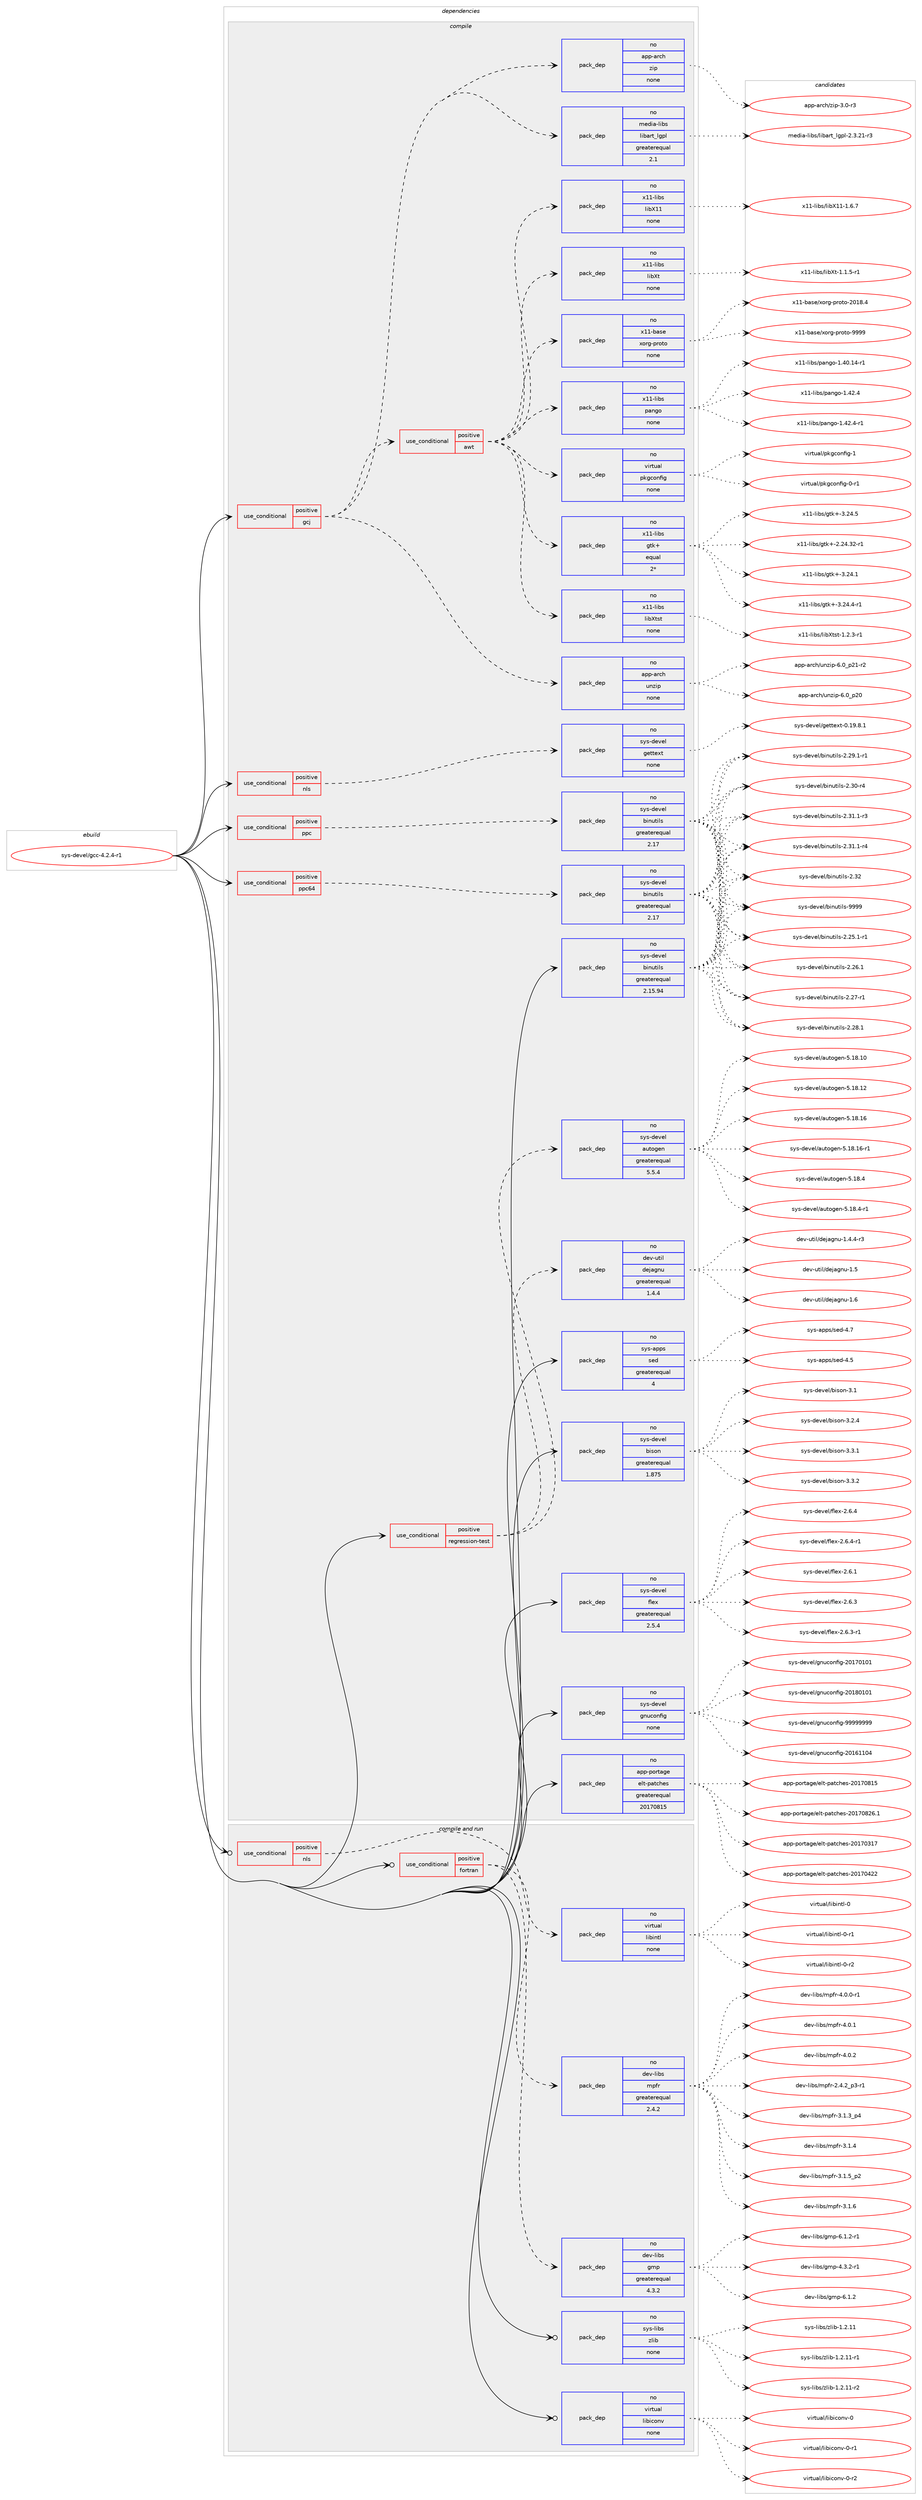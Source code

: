 digraph prolog {

# *************
# Graph options
# *************

newrank=true;
concentrate=true;
compound=true;
graph [rankdir=LR,fontname=Helvetica,fontsize=10,ranksep=1.5];#, ranksep=2.5, nodesep=0.2];
edge  [arrowhead=vee];
node  [fontname=Helvetica,fontsize=10];

# **********
# The ebuild
# **********

subgraph cluster_leftcol {
color=gray;
rank=same;
label=<<i>ebuild</i>>;
id [label="sys-devel/gcc-4.2.4-r1", color=red, width=4, href="../sys-devel/gcc-4.2.4-r1.svg"];
}

# ****************
# The dependencies
# ****************

subgraph cluster_midcol {
color=gray;
label=<<i>dependencies</i>>;
subgraph cluster_compile {
fillcolor="#eeeeee";
style=filled;
label=<<i>compile</i>>;
subgraph cond459580 {
dependency1727519 [label=<<TABLE BORDER="0" CELLBORDER="1" CELLSPACING="0" CELLPADDING="4"><TR><TD ROWSPAN="3" CELLPADDING="10">use_conditional</TD></TR><TR><TD>positive</TD></TR><TR><TD>gcj</TD></TR></TABLE>>, shape=none, color=red];
subgraph cond459581 {
dependency1727520 [label=<<TABLE BORDER="0" CELLBORDER="1" CELLSPACING="0" CELLPADDING="4"><TR><TD ROWSPAN="3" CELLPADDING="10">use_conditional</TD></TR><TR><TD>positive</TD></TR><TR><TD>awt</TD></TR></TABLE>>, shape=none, color=red];
subgraph pack1239626 {
dependency1727521 [label=<<TABLE BORDER="0" CELLBORDER="1" CELLSPACING="0" CELLPADDING="4" WIDTH="220"><TR><TD ROWSPAN="6" CELLPADDING="30">pack_dep</TD></TR><TR><TD WIDTH="110">no</TD></TR><TR><TD>x11-base</TD></TR><TR><TD>xorg-proto</TD></TR><TR><TD>none</TD></TR><TR><TD></TD></TR></TABLE>>, shape=none, color=blue];
}
dependency1727520:e -> dependency1727521:w [weight=20,style="dashed",arrowhead="vee"];
subgraph pack1239627 {
dependency1727522 [label=<<TABLE BORDER="0" CELLBORDER="1" CELLSPACING="0" CELLPADDING="4" WIDTH="220"><TR><TD ROWSPAN="6" CELLPADDING="30">pack_dep</TD></TR><TR><TD WIDTH="110">no</TD></TR><TR><TD>x11-libs</TD></TR><TR><TD>libXt</TD></TR><TR><TD>none</TD></TR><TR><TD></TD></TR></TABLE>>, shape=none, color=blue];
}
dependency1727520:e -> dependency1727522:w [weight=20,style="dashed",arrowhead="vee"];
subgraph pack1239628 {
dependency1727523 [label=<<TABLE BORDER="0" CELLBORDER="1" CELLSPACING="0" CELLPADDING="4" WIDTH="220"><TR><TD ROWSPAN="6" CELLPADDING="30">pack_dep</TD></TR><TR><TD WIDTH="110">no</TD></TR><TR><TD>x11-libs</TD></TR><TR><TD>libX11</TD></TR><TR><TD>none</TD></TR><TR><TD></TD></TR></TABLE>>, shape=none, color=blue];
}
dependency1727520:e -> dependency1727523:w [weight=20,style="dashed",arrowhead="vee"];
subgraph pack1239629 {
dependency1727524 [label=<<TABLE BORDER="0" CELLBORDER="1" CELLSPACING="0" CELLPADDING="4" WIDTH="220"><TR><TD ROWSPAN="6" CELLPADDING="30">pack_dep</TD></TR><TR><TD WIDTH="110">no</TD></TR><TR><TD>x11-libs</TD></TR><TR><TD>libXtst</TD></TR><TR><TD>none</TD></TR><TR><TD></TD></TR></TABLE>>, shape=none, color=blue];
}
dependency1727520:e -> dependency1727524:w [weight=20,style="dashed",arrowhead="vee"];
subgraph pack1239630 {
dependency1727525 [label=<<TABLE BORDER="0" CELLBORDER="1" CELLSPACING="0" CELLPADDING="4" WIDTH="220"><TR><TD ROWSPAN="6" CELLPADDING="30">pack_dep</TD></TR><TR><TD WIDTH="110">no</TD></TR><TR><TD>x11-libs</TD></TR><TR><TD>gtk+</TD></TR><TR><TD>equal</TD></TR><TR><TD>2*</TD></TR></TABLE>>, shape=none, color=blue];
}
dependency1727520:e -> dependency1727525:w [weight=20,style="dashed",arrowhead="vee"];
subgraph pack1239631 {
dependency1727526 [label=<<TABLE BORDER="0" CELLBORDER="1" CELLSPACING="0" CELLPADDING="4" WIDTH="220"><TR><TD ROWSPAN="6" CELLPADDING="30">pack_dep</TD></TR><TR><TD WIDTH="110">no</TD></TR><TR><TD>virtual</TD></TR><TR><TD>pkgconfig</TD></TR><TR><TD>none</TD></TR><TR><TD></TD></TR></TABLE>>, shape=none, color=blue];
}
dependency1727520:e -> dependency1727526:w [weight=20,style="dashed",arrowhead="vee"];
subgraph pack1239632 {
dependency1727527 [label=<<TABLE BORDER="0" CELLBORDER="1" CELLSPACING="0" CELLPADDING="4" WIDTH="220"><TR><TD ROWSPAN="6" CELLPADDING="30">pack_dep</TD></TR><TR><TD WIDTH="110">no</TD></TR><TR><TD>x11-libs</TD></TR><TR><TD>pango</TD></TR><TR><TD>none</TD></TR><TR><TD></TD></TR></TABLE>>, shape=none, color=blue];
}
dependency1727520:e -> dependency1727527:w [weight=20,style="dashed",arrowhead="vee"];
}
dependency1727519:e -> dependency1727520:w [weight=20,style="dashed",arrowhead="vee"];
subgraph pack1239633 {
dependency1727528 [label=<<TABLE BORDER="0" CELLBORDER="1" CELLSPACING="0" CELLPADDING="4" WIDTH="220"><TR><TD ROWSPAN="6" CELLPADDING="30">pack_dep</TD></TR><TR><TD WIDTH="110">no</TD></TR><TR><TD>media-libs</TD></TR><TR><TD>libart_lgpl</TD></TR><TR><TD>greaterequal</TD></TR><TR><TD>2.1</TD></TR></TABLE>>, shape=none, color=blue];
}
dependency1727519:e -> dependency1727528:w [weight=20,style="dashed",arrowhead="vee"];
subgraph pack1239634 {
dependency1727529 [label=<<TABLE BORDER="0" CELLBORDER="1" CELLSPACING="0" CELLPADDING="4" WIDTH="220"><TR><TD ROWSPAN="6" CELLPADDING="30">pack_dep</TD></TR><TR><TD WIDTH="110">no</TD></TR><TR><TD>app-arch</TD></TR><TR><TD>zip</TD></TR><TR><TD>none</TD></TR><TR><TD></TD></TR></TABLE>>, shape=none, color=blue];
}
dependency1727519:e -> dependency1727529:w [weight=20,style="dashed",arrowhead="vee"];
subgraph pack1239635 {
dependency1727530 [label=<<TABLE BORDER="0" CELLBORDER="1" CELLSPACING="0" CELLPADDING="4" WIDTH="220"><TR><TD ROWSPAN="6" CELLPADDING="30">pack_dep</TD></TR><TR><TD WIDTH="110">no</TD></TR><TR><TD>app-arch</TD></TR><TR><TD>unzip</TD></TR><TR><TD>none</TD></TR><TR><TD></TD></TR></TABLE>>, shape=none, color=blue];
}
dependency1727519:e -> dependency1727530:w [weight=20,style="dashed",arrowhead="vee"];
}
id:e -> dependency1727519:w [weight=20,style="solid",arrowhead="vee"];
subgraph cond459582 {
dependency1727531 [label=<<TABLE BORDER="0" CELLBORDER="1" CELLSPACING="0" CELLPADDING="4"><TR><TD ROWSPAN="3" CELLPADDING="10">use_conditional</TD></TR><TR><TD>positive</TD></TR><TR><TD>nls</TD></TR></TABLE>>, shape=none, color=red];
subgraph pack1239636 {
dependency1727532 [label=<<TABLE BORDER="0" CELLBORDER="1" CELLSPACING="0" CELLPADDING="4" WIDTH="220"><TR><TD ROWSPAN="6" CELLPADDING="30">pack_dep</TD></TR><TR><TD WIDTH="110">no</TD></TR><TR><TD>sys-devel</TD></TR><TR><TD>gettext</TD></TR><TR><TD>none</TD></TR><TR><TD></TD></TR></TABLE>>, shape=none, color=blue];
}
dependency1727531:e -> dependency1727532:w [weight=20,style="dashed",arrowhead="vee"];
}
id:e -> dependency1727531:w [weight=20,style="solid",arrowhead="vee"];
subgraph cond459583 {
dependency1727533 [label=<<TABLE BORDER="0" CELLBORDER="1" CELLSPACING="0" CELLPADDING="4"><TR><TD ROWSPAN="3" CELLPADDING="10">use_conditional</TD></TR><TR><TD>positive</TD></TR><TR><TD>ppc</TD></TR></TABLE>>, shape=none, color=red];
subgraph pack1239637 {
dependency1727534 [label=<<TABLE BORDER="0" CELLBORDER="1" CELLSPACING="0" CELLPADDING="4" WIDTH="220"><TR><TD ROWSPAN="6" CELLPADDING="30">pack_dep</TD></TR><TR><TD WIDTH="110">no</TD></TR><TR><TD>sys-devel</TD></TR><TR><TD>binutils</TD></TR><TR><TD>greaterequal</TD></TR><TR><TD>2.17</TD></TR></TABLE>>, shape=none, color=blue];
}
dependency1727533:e -> dependency1727534:w [weight=20,style="dashed",arrowhead="vee"];
}
id:e -> dependency1727533:w [weight=20,style="solid",arrowhead="vee"];
subgraph cond459584 {
dependency1727535 [label=<<TABLE BORDER="0" CELLBORDER="1" CELLSPACING="0" CELLPADDING="4"><TR><TD ROWSPAN="3" CELLPADDING="10">use_conditional</TD></TR><TR><TD>positive</TD></TR><TR><TD>ppc64</TD></TR></TABLE>>, shape=none, color=red];
subgraph pack1239638 {
dependency1727536 [label=<<TABLE BORDER="0" CELLBORDER="1" CELLSPACING="0" CELLPADDING="4" WIDTH="220"><TR><TD ROWSPAN="6" CELLPADDING="30">pack_dep</TD></TR><TR><TD WIDTH="110">no</TD></TR><TR><TD>sys-devel</TD></TR><TR><TD>binutils</TD></TR><TR><TD>greaterequal</TD></TR><TR><TD>2.17</TD></TR></TABLE>>, shape=none, color=blue];
}
dependency1727535:e -> dependency1727536:w [weight=20,style="dashed",arrowhead="vee"];
}
id:e -> dependency1727535:w [weight=20,style="solid",arrowhead="vee"];
subgraph cond459585 {
dependency1727537 [label=<<TABLE BORDER="0" CELLBORDER="1" CELLSPACING="0" CELLPADDING="4"><TR><TD ROWSPAN="3" CELLPADDING="10">use_conditional</TD></TR><TR><TD>positive</TD></TR><TR><TD>regression-test</TD></TR></TABLE>>, shape=none, color=red];
subgraph pack1239639 {
dependency1727538 [label=<<TABLE BORDER="0" CELLBORDER="1" CELLSPACING="0" CELLPADDING="4" WIDTH="220"><TR><TD ROWSPAN="6" CELLPADDING="30">pack_dep</TD></TR><TR><TD WIDTH="110">no</TD></TR><TR><TD>dev-util</TD></TR><TR><TD>dejagnu</TD></TR><TR><TD>greaterequal</TD></TR><TR><TD>1.4.4</TD></TR></TABLE>>, shape=none, color=blue];
}
dependency1727537:e -> dependency1727538:w [weight=20,style="dashed",arrowhead="vee"];
subgraph pack1239640 {
dependency1727539 [label=<<TABLE BORDER="0" CELLBORDER="1" CELLSPACING="0" CELLPADDING="4" WIDTH="220"><TR><TD ROWSPAN="6" CELLPADDING="30">pack_dep</TD></TR><TR><TD WIDTH="110">no</TD></TR><TR><TD>sys-devel</TD></TR><TR><TD>autogen</TD></TR><TR><TD>greaterequal</TD></TR><TR><TD>5.5.4</TD></TR></TABLE>>, shape=none, color=blue];
}
dependency1727537:e -> dependency1727539:w [weight=20,style="dashed",arrowhead="vee"];
}
id:e -> dependency1727537:w [weight=20,style="solid",arrowhead="vee"];
subgraph pack1239641 {
dependency1727540 [label=<<TABLE BORDER="0" CELLBORDER="1" CELLSPACING="0" CELLPADDING="4" WIDTH="220"><TR><TD ROWSPAN="6" CELLPADDING="30">pack_dep</TD></TR><TR><TD WIDTH="110">no</TD></TR><TR><TD>app-portage</TD></TR><TR><TD>elt-patches</TD></TR><TR><TD>greaterequal</TD></TR><TR><TD>20170815</TD></TR></TABLE>>, shape=none, color=blue];
}
id:e -> dependency1727540:w [weight=20,style="solid",arrowhead="vee"];
subgraph pack1239642 {
dependency1727541 [label=<<TABLE BORDER="0" CELLBORDER="1" CELLSPACING="0" CELLPADDING="4" WIDTH="220"><TR><TD ROWSPAN="6" CELLPADDING="30">pack_dep</TD></TR><TR><TD WIDTH="110">no</TD></TR><TR><TD>sys-apps</TD></TR><TR><TD>sed</TD></TR><TR><TD>greaterequal</TD></TR><TR><TD>4</TD></TR></TABLE>>, shape=none, color=blue];
}
id:e -> dependency1727541:w [weight=20,style="solid",arrowhead="vee"];
subgraph pack1239643 {
dependency1727542 [label=<<TABLE BORDER="0" CELLBORDER="1" CELLSPACING="0" CELLPADDING="4" WIDTH="220"><TR><TD ROWSPAN="6" CELLPADDING="30">pack_dep</TD></TR><TR><TD WIDTH="110">no</TD></TR><TR><TD>sys-devel</TD></TR><TR><TD>binutils</TD></TR><TR><TD>greaterequal</TD></TR><TR><TD>2.15.94</TD></TR></TABLE>>, shape=none, color=blue];
}
id:e -> dependency1727542:w [weight=20,style="solid",arrowhead="vee"];
subgraph pack1239644 {
dependency1727543 [label=<<TABLE BORDER="0" CELLBORDER="1" CELLSPACING="0" CELLPADDING="4" WIDTH="220"><TR><TD ROWSPAN="6" CELLPADDING="30">pack_dep</TD></TR><TR><TD WIDTH="110">no</TD></TR><TR><TD>sys-devel</TD></TR><TR><TD>bison</TD></TR><TR><TD>greaterequal</TD></TR><TR><TD>1.875</TD></TR></TABLE>>, shape=none, color=blue];
}
id:e -> dependency1727543:w [weight=20,style="solid",arrowhead="vee"];
subgraph pack1239645 {
dependency1727544 [label=<<TABLE BORDER="0" CELLBORDER="1" CELLSPACING="0" CELLPADDING="4" WIDTH="220"><TR><TD ROWSPAN="6" CELLPADDING="30">pack_dep</TD></TR><TR><TD WIDTH="110">no</TD></TR><TR><TD>sys-devel</TD></TR><TR><TD>flex</TD></TR><TR><TD>greaterequal</TD></TR><TR><TD>2.5.4</TD></TR></TABLE>>, shape=none, color=blue];
}
id:e -> dependency1727544:w [weight=20,style="solid",arrowhead="vee"];
subgraph pack1239646 {
dependency1727545 [label=<<TABLE BORDER="0" CELLBORDER="1" CELLSPACING="0" CELLPADDING="4" WIDTH="220"><TR><TD ROWSPAN="6" CELLPADDING="30">pack_dep</TD></TR><TR><TD WIDTH="110">no</TD></TR><TR><TD>sys-devel</TD></TR><TR><TD>gnuconfig</TD></TR><TR><TD>none</TD></TR><TR><TD></TD></TR></TABLE>>, shape=none, color=blue];
}
id:e -> dependency1727545:w [weight=20,style="solid",arrowhead="vee"];
}
subgraph cluster_compileandrun {
fillcolor="#eeeeee";
style=filled;
label=<<i>compile and run</i>>;
subgraph cond459586 {
dependency1727546 [label=<<TABLE BORDER="0" CELLBORDER="1" CELLSPACING="0" CELLPADDING="4"><TR><TD ROWSPAN="3" CELLPADDING="10">use_conditional</TD></TR><TR><TD>positive</TD></TR><TR><TD>fortran</TD></TR></TABLE>>, shape=none, color=red];
subgraph pack1239647 {
dependency1727547 [label=<<TABLE BORDER="0" CELLBORDER="1" CELLSPACING="0" CELLPADDING="4" WIDTH="220"><TR><TD ROWSPAN="6" CELLPADDING="30">pack_dep</TD></TR><TR><TD WIDTH="110">no</TD></TR><TR><TD>dev-libs</TD></TR><TR><TD>gmp</TD></TR><TR><TD>greaterequal</TD></TR><TR><TD>4.3.2</TD></TR></TABLE>>, shape=none, color=blue];
}
dependency1727546:e -> dependency1727547:w [weight=20,style="dashed",arrowhead="vee"];
subgraph pack1239648 {
dependency1727548 [label=<<TABLE BORDER="0" CELLBORDER="1" CELLSPACING="0" CELLPADDING="4" WIDTH="220"><TR><TD ROWSPAN="6" CELLPADDING="30">pack_dep</TD></TR><TR><TD WIDTH="110">no</TD></TR><TR><TD>dev-libs</TD></TR><TR><TD>mpfr</TD></TR><TR><TD>greaterequal</TD></TR><TR><TD>2.4.2</TD></TR></TABLE>>, shape=none, color=blue];
}
dependency1727546:e -> dependency1727548:w [weight=20,style="dashed",arrowhead="vee"];
}
id:e -> dependency1727546:w [weight=20,style="solid",arrowhead="odotvee"];
subgraph cond459587 {
dependency1727549 [label=<<TABLE BORDER="0" CELLBORDER="1" CELLSPACING="0" CELLPADDING="4"><TR><TD ROWSPAN="3" CELLPADDING="10">use_conditional</TD></TR><TR><TD>positive</TD></TR><TR><TD>nls</TD></TR></TABLE>>, shape=none, color=red];
subgraph pack1239649 {
dependency1727550 [label=<<TABLE BORDER="0" CELLBORDER="1" CELLSPACING="0" CELLPADDING="4" WIDTH="220"><TR><TD ROWSPAN="6" CELLPADDING="30">pack_dep</TD></TR><TR><TD WIDTH="110">no</TD></TR><TR><TD>virtual</TD></TR><TR><TD>libintl</TD></TR><TR><TD>none</TD></TR><TR><TD></TD></TR></TABLE>>, shape=none, color=blue];
}
dependency1727549:e -> dependency1727550:w [weight=20,style="dashed",arrowhead="vee"];
}
id:e -> dependency1727549:w [weight=20,style="solid",arrowhead="odotvee"];
subgraph pack1239650 {
dependency1727551 [label=<<TABLE BORDER="0" CELLBORDER="1" CELLSPACING="0" CELLPADDING="4" WIDTH="220"><TR><TD ROWSPAN="6" CELLPADDING="30">pack_dep</TD></TR><TR><TD WIDTH="110">no</TD></TR><TR><TD>sys-libs</TD></TR><TR><TD>zlib</TD></TR><TR><TD>none</TD></TR><TR><TD></TD></TR></TABLE>>, shape=none, color=blue];
}
id:e -> dependency1727551:w [weight=20,style="solid",arrowhead="odotvee"];
subgraph pack1239651 {
dependency1727552 [label=<<TABLE BORDER="0" CELLBORDER="1" CELLSPACING="0" CELLPADDING="4" WIDTH="220"><TR><TD ROWSPAN="6" CELLPADDING="30">pack_dep</TD></TR><TR><TD WIDTH="110">no</TD></TR><TR><TD>virtual</TD></TR><TR><TD>libiconv</TD></TR><TR><TD>none</TD></TR><TR><TD></TD></TR></TABLE>>, shape=none, color=blue];
}
id:e -> dependency1727552:w [weight=20,style="solid",arrowhead="odotvee"];
}
subgraph cluster_run {
fillcolor="#eeeeee";
style=filled;
label=<<i>run</i>>;
}
}

# **************
# The candidates
# **************

subgraph cluster_choices {
rank=same;
color=gray;
label=<<i>candidates</i>>;

subgraph choice1239626 {
color=black;
nodesep=1;
choice1204949459897115101471201111141034511211411111611145504849564652 [label="x11-base/xorg-proto-2018.4", color=red, width=4,href="../x11-base/xorg-proto-2018.4.svg"];
choice120494945989711510147120111114103451121141111161114557575757 [label="x11-base/xorg-proto-9999", color=red, width=4,href="../x11-base/xorg-proto-9999.svg"];
dependency1727521:e -> choice1204949459897115101471201111141034511211411111611145504849564652:w [style=dotted,weight="100"];
dependency1727521:e -> choice120494945989711510147120111114103451121141111161114557575757:w [style=dotted,weight="100"];
}
subgraph choice1239627 {
color=black;
nodesep=1;
choice120494945108105981154710810598881164549464946534511449 [label="x11-libs/libXt-1.1.5-r1", color=red, width=4,href="../x11-libs/libXt-1.1.5-r1.svg"];
dependency1727522:e -> choice120494945108105981154710810598881164549464946534511449:w [style=dotted,weight="100"];
}
subgraph choice1239628 {
color=black;
nodesep=1;
choice120494945108105981154710810598884949454946544655 [label="x11-libs/libX11-1.6.7", color=red, width=4,href="../x11-libs/libX11-1.6.7.svg"];
dependency1727523:e -> choice120494945108105981154710810598884949454946544655:w [style=dotted,weight="100"];
}
subgraph choice1239629 {
color=black;
nodesep=1;
choice120494945108105981154710810598881161151164549465046514511449 [label="x11-libs/libXtst-1.2.3-r1", color=red, width=4,href="../x11-libs/libXtst-1.2.3-r1.svg"];
dependency1727524:e -> choice120494945108105981154710810598881161151164549465046514511449:w [style=dotted,weight="100"];
}
subgraph choice1239630 {
color=black;
nodesep=1;
choice12049494510810598115471031161074345504650524651504511449 [label="x11-libs/gtk+-2.24.32-r1", color=red, width=4,href="../x11-libs/gtk+-2.24.32-r1.svg"];
choice12049494510810598115471031161074345514650524649 [label="x11-libs/gtk+-3.24.1", color=red, width=4,href="../x11-libs/gtk+-3.24.1.svg"];
choice120494945108105981154710311610743455146505246524511449 [label="x11-libs/gtk+-3.24.4-r1", color=red, width=4,href="../x11-libs/gtk+-3.24.4-r1.svg"];
choice12049494510810598115471031161074345514650524653 [label="x11-libs/gtk+-3.24.5", color=red, width=4,href="../x11-libs/gtk+-3.24.5.svg"];
dependency1727525:e -> choice12049494510810598115471031161074345504650524651504511449:w [style=dotted,weight="100"];
dependency1727525:e -> choice12049494510810598115471031161074345514650524649:w [style=dotted,weight="100"];
dependency1727525:e -> choice120494945108105981154710311610743455146505246524511449:w [style=dotted,weight="100"];
dependency1727525:e -> choice12049494510810598115471031161074345514650524653:w [style=dotted,weight="100"];
}
subgraph choice1239631 {
color=black;
nodesep=1;
choice11810511411611797108471121071039911111010210510345484511449 [label="virtual/pkgconfig-0-r1", color=red, width=4,href="../virtual/pkgconfig-0-r1.svg"];
choice1181051141161179710847112107103991111101021051034549 [label="virtual/pkgconfig-1", color=red, width=4,href="../virtual/pkgconfig-1.svg"];
dependency1727526:e -> choice11810511411611797108471121071039911111010210510345484511449:w [style=dotted,weight="100"];
dependency1727526:e -> choice1181051141161179710847112107103991111101021051034549:w [style=dotted,weight="100"];
}
subgraph choice1239632 {
color=black;
nodesep=1;
choice12049494510810598115471129711010311145494652484649524511449 [label="x11-libs/pango-1.40.14-r1", color=red, width=4,href="../x11-libs/pango-1.40.14-r1.svg"];
choice12049494510810598115471129711010311145494652504652 [label="x11-libs/pango-1.42.4", color=red, width=4,href="../x11-libs/pango-1.42.4.svg"];
choice120494945108105981154711297110103111454946525046524511449 [label="x11-libs/pango-1.42.4-r1", color=red, width=4,href="../x11-libs/pango-1.42.4-r1.svg"];
dependency1727527:e -> choice12049494510810598115471129711010311145494652484649524511449:w [style=dotted,weight="100"];
dependency1727527:e -> choice12049494510810598115471129711010311145494652504652:w [style=dotted,weight="100"];
dependency1727527:e -> choice120494945108105981154711297110103111454946525046524511449:w [style=dotted,weight="100"];
}
subgraph choice1239633 {
color=black;
nodesep=1;
choice10910110010597451081059811547108105989711411695108103112108455046514650494511451 [label="media-libs/libart_lgpl-2.3.21-r3", color=red, width=4,href="../media-libs/libart_lgpl-2.3.21-r3.svg"];
dependency1727528:e -> choice10910110010597451081059811547108105989711411695108103112108455046514650494511451:w [style=dotted,weight="100"];
}
subgraph choice1239634 {
color=black;
nodesep=1;
choice9711211245971149910447122105112455146484511451 [label="app-arch/zip-3.0-r3", color=red, width=4,href="../app-arch/zip-3.0-r3.svg"];
dependency1727529:e -> choice9711211245971149910447122105112455146484511451:w [style=dotted,weight="100"];
}
subgraph choice1239635 {
color=black;
nodesep=1;
choice971121124597114991044711711012210511245544648951125048 [label="app-arch/unzip-6.0_p20", color=red, width=4,href="../app-arch/unzip-6.0_p20.svg"];
choice9711211245971149910447117110122105112455446489511250494511450 [label="app-arch/unzip-6.0_p21-r2", color=red, width=4,href="../app-arch/unzip-6.0_p21-r2.svg"];
dependency1727530:e -> choice971121124597114991044711711012210511245544648951125048:w [style=dotted,weight="100"];
dependency1727530:e -> choice9711211245971149910447117110122105112455446489511250494511450:w [style=dotted,weight="100"];
}
subgraph choice1239636 {
color=black;
nodesep=1;
choice1151211154510010111810110847103101116116101120116454846495746564649 [label="sys-devel/gettext-0.19.8.1", color=red, width=4,href="../sys-devel/gettext-0.19.8.1.svg"];
dependency1727532:e -> choice1151211154510010111810110847103101116116101120116454846495746564649:w [style=dotted,weight="100"];
}
subgraph choice1239637 {
color=black;
nodesep=1;
choice115121115451001011181011084798105110117116105108115455046505346494511449 [label="sys-devel/binutils-2.25.1-r1", color=red, width=4,href="../sys-devel/binutils-2.25.1-r1.svg"];
choice11512111545100101118101108479810511011711610510811545504650544649 [label="sys-devel/binutils-2.26.1", color=red, width=4,href="../sys-devel/binutils-2.26.1.svg"];
choice11512111545100101118101108479810511011711610510811545504650554511449 [label="sys-devel/binutils-2.27-r1", color=red, width=4,href="../sys-devel/binutils-2.27-r1.svg"];
choice11512111545100101118101108479810511011711610510811545504650564649 [label="sys-devel/binutils-2.28.1", color=red, width=4,href="../sys-devel/binutils-2.28.1.svg"];
choice115121115451001011181011084798105110117116105108115455046505746494511449 [label="sys-devel/binutils-2.29.1-r1", color=red, width=4,href="../sys-devel/binutils-2.29.1-r1.svg"];
choice11512111545100101118101108479810511011711610510811545504651484511452 [label="sys-devel/binutils-2.30-r4", color=red, width=4,href="../sys-devel/binutils-2.30-r4.svg"];
choice115121115451001011181011084798105110117116105108115455046514946494511451 [label="sys-devel/binutils-2.31.1-r3", color=red, width=4,href="../sys-devel/binutils-2.31.1-r3.svg"];
choice115121115451001011181011084798105110117116105108115455046514946494511452 [label="sys-devel/binutils-2.31.1-r4", color=red, width=4,href="../sys-devel/binutils-2.31.1-r4.svg"];
choice1151211154510010111810110847981051101171161051081154550465150 [label="sys-devel/binutils-2.32", color=red, width=4,href="../sys-devel/binutils-2.32.svg"];
choice1151211154510010111810110847981051101171161051081154557575757 [label="sys-devel/binutils-9999", color=red, width=4,href="../sys-devel/binutils-9999.svg"];
dependency1727534:e -> choice115121115451001011181011084798105110117116105108115455046505346494511449:w [style=dotted,weight="100"];
dependency1727534:e -> choice11512111545100101118101108479810511011711610510811545504650544649:w [style=dotted,weight="100"];
dependency1727534:e -> choice11512111545100101118101108479810511011711610510811545504650554511449:w [style=dotted,weight="100"];
dependency1727534:e -> choice11512111545100101118101108479810511011711610510811545504650564649:w [style=dotted,weight="100"];
dependency1727534:e -> choice115121115451001011181011084798105110117116105108115455046505746494511449:w [style=dotted,weight="100"];
dependency1727534:e -> choice11512111545100101118101108479810511011711610510811545504651484511452:w [style=dotted,weight="100"];
dependency1727534:e -> choice115121115451001011181011084798105110117116105108115455046514946494511451:w [style=dotted,weight="100"];
dependency1727534:e -> choice115121115451001011181011084798105110117116105108115455046514946494511452:w [style=dotted,weight="100"];
dependency1727534:e -> choice1151211154510010111810110847981051101171161051081154550465150:w [style=dotted,weight="100"];
dependency1727534:e -> choice1151211154510010111810110847981051101171161051081154557575757:w [style=dotted,weight="100"];
}
subgraph choice1239638 {
color=black;
nodesep=1;
choice115121115451001011181011084798105110117116105108115455046505346494511449 [label="sys-devel/binutils-2.25.1-r1", color=red, width=4,href="../sys-devel/binutils-2.25.1-r1.svg"];
choice11512111545100101118101108479810511011711610510811545504650544649 [label="sys-devel/binutils-2.26.1", color=red, width=4,href="../sys-devel/binutils-2.26.1.svg"];
choice11512111545100101118101108479810511011711610510811545504650554511449 [label="sys-devel/binutils-2.27-r1", color=red, width=4,href="../sys-devel/binutils-2.27-r1.svg"];
choice11512111545100101118101108479810511011711610510811545504650564649 [label="sys-devel/binutils-2.28.1", color=red, width=4,href="../sys-devel/binutils-2.28.1.svg"];
choice115121115451001011181011084798105110117116105108115455046505746494511449 [label="sys-devel/binutils-2.29.1-r1", color=red, width=4,href="../sys-devel/binutils-2.29.1-r1.svg"];
choice11512111545100101118101108479810511011711610510811545504651484511452 [label="sys-devel/binutils-2.30-r4", color=red, width=4,href="../sys-devel/binutils-2.30-r4.svg"];
choice115121115451001011181011084798105110117116105108115455046514946494511451 [label="sys-devel/binutils-2.31.1-r3", color=red, width=4,href="../sys-devel/binutils-2.31.1-r3.svg"];
choice115121115451001011181011084798105110117116105108115455046514946494511452 [label="sys-devel/binutils-2.31.1-r4", color=red, width=4,href="../sys-devel/binutils-2.31.1-r4.svg"];
choice1151211154510010111810110847981051101171161051081154550465150 [label="sys-devel/binutils-2.32", color=red, width=4,href="../sys-devel/binutils-2.32.svg"];
choice1151211154510010111810110847981051101171161051081154557575757 [label="sys-devel/binutils-9999", color=red, width=4,href="../sys-devel/binutils-9999.svg"];
dependency1727536:e -> choice115121115451001011181011084798105110117116105108115455046505346494511449:w [style=dotted,weight="100"];
dependency1727536:e -> choice11512111545100101118101108479810511011711610510811545504650544649:w [style=dotted,weight="100"];
dependency1727536:e -> choice11512111545100101118101108479810511011711610510811545504650554511449:w [style=dotted,weight="100"];
dependency1727536:e -> choice11512111545100101118101108479810511011711610510811545504650564649:w [style=dotted,weight="100"];
dependency1727536:e -> choice115121115451001011181011084798105110117116105108115455046505746494511449:w [style=dotted,weight="100"];
dependency1727536:e -> choice11512111545100101118101108479810511011711610510811545504651484511452:w [style=dotted,weight="100"];
dependency1727536:e -> choice115121115451001011181011084798105110117116105108115455046514946494511451:w [style=dotted,weight="100"];
dependency1727536:e -> choice115121115451001011181011084798105110117116105108115455046514946494511452:w [style=dotted,weight="100"];
dependency1727536:e -> choice1151211154510010111810110847981051101171161051081154550465150:w [style=dotted,weight="100"];
dependency1727536:e -> choice1151211154510010111810110847981051101171161051081154557575757:w [style=dotted,weight="100"];
}
subgraph choice1239639 {
color=black;
nodesep=1;
choice1001011184511711610510847100101106971031101174549465246524511451 [label="dev-util/dejagnu-1.4.4-r3", color=red, width=4,href="../dev-util/dejagnu-1.4.4-r3.svg"];
choice10010111845117116105108471001011069710311011745494653 [label="dev-util/dejagnu-1.5", color=red, width=4,href="../dev-util/dejagnu-1.5.svg"];
choice10010111845117116105108471001011069710311011745494654 [label="dev-util/dejagnu-1.6", color=red, width=4,href="../dev-util/dejagnu-1.6.svg"];
dependency1727538:e -> choice1001011184511711610510847100101106971031101174549465246524511451:w [style=dotted,weight="100"];
dependency1727538:e -> choice10010111845117116105108471001011069710311011745494653:w [style=dotted,weight="100"];
dependency1727538:e -> choice10010111845117116105108471001011069710311011745494654:w [style=dotted,weight="100"];
}
subgraph choice1239640 {
color=black;
nodesep=1;
choice1151211154510010111810110847971171161111031011104553464956464948 [label="sys-devel/autogen-5.18.10", color=red, width=4,href="../sys-devel/autogen-5.18.10.svg"];
choice1151211154510010111810110847971171161111031011104553464956464950 [label="sys-devel/autogen-5.18.12", color=red, width=4,href="../sys-devel/autogen-5.18.12.svg"];
choice1151211154510010111810110847971171161111031011104553464956464954 [label="sys-devel/autogen-5.18.16", color=red, width=4,href="../sys-devel/autogen-5.18.16.svg"];
choice11512111545100101118101108479711711611110310111045534649564649544511449 [label="sys-devel/autogen-5.18.16-r1", color=red, width=4,href="../sys-devel/autogen-5.18.16-r1.svg"];
choice11512111545100101118101108479711711611110310111045534649564652 [label="sys-devel/autogen-5.18.4", color=red, width=4,href="../sys-devel/autogen-5.18.4.svg"];
choice115121115451001011181011084797117116111103101110455346495646524511449 [label="sys-devel/autogen-5.18.4-r1", color=red, width=4,href="../sys-devel/autogen-5.18.4-r1.svg"];
dependency1727539:e -> choice1151211154510010111810110847971171161111031011104553464956464948:w [style=dotted,weight="100"];
dependency1727539:e -> choice1151211154510010111810110847971171161111031011104553464956464950:w [style=dotted,weight="100"];
dependency1727539:e -> choice1151211154510010111810110847971171161111031011104553464956464954:w [style=dotted,weight="100"];
dependency1727539:e -> choice11512111545100101118101108479711711611110310111045534649564649544511449:w [style=dotted,weight="100"];
dependency1727539:e -> choice11512111545100101118101108479711711611110310111045534649564652:w [style=dotted,weight="100"];
dependency1727539:e -> choice115121115451001011181011084797117116111103101110455346495646524511449:w [style=dotted,weight="100"];
}
subgraph choice1239641 {
color=black;
nodesep=1;
choice97112112451121111141169710310147101108116451129711699104101115455048495548514955 [label="app-portage/elt-patches-20170317", color=red, width=4,href="../app-portage/elt-patches-20170317.svg"];
choice97112112451121111141169710310147101108116451129711699104101115455048495548525050 [label="app-portage/elt-patches-20170422", color=red, width=4,href="../app-portage/elt-patches-20170422.svg"];
choice97112112451121111141169710310147101108116451129711699104101115455048495548564953 [label="app-portage/elt-patches-20170815", color=red, width=4,href="../app-portage/elt-patches-20170815.svg"];
choice971121124511211111411697103101471011081164511297116991041011154550484955485650544649 [label="app-portage/elt-patches-20170826.1", color=red, width=4,href="../app-portage/elt-patches-20170826.1.svg"];
dependency1727540:e -> choice97112112451121111141169710310147101108116451129711699104101115455048495548514955:w [style=dotted,weight="100"];
dependency1727540:e -> choice97112112451121111141169710310147101108116451129711699104101115455048495548525050:w [style=dotted,weight="100"];
dependency1727540:e -> choice97112112451121111141169710310147101108116451129711699104101115455048495548564953:w [style=dotted,weight="100"];
dependency1727540:e -> choice971121124511211111411697103101471011081164511297116991041011154550484955485650544649:w [style=dotted,weight="100"];
}
subgraph choice1239642 {
color=black;
nodesep=1;
choice11512111545971121121154711510110045524653 [label="sys-apps/sed-4.5", color=red, width=4,href="../sys-apps/sed-4.5.svg"];
choice11512111545971121121154711510110045524655 [label="sys-apps/sed-4.7", color=red, width=4,href="../sys-apps/sed-4.7.svg"];
dependency1727541:e -> choice11512111545971121121154711510110045524653:w [style=dotted,weight="100"];
dependency1727541:e -> choice11512111545971121121154711510110045524655:w [style=dotted,weight="100"];
}
subgraph choice1239643 {
color=black;
nodesep=1;
choice115121115451001011181011084798105110117116105108115455046505346494511449 [label="sys-devel/binutils-2.25.1-r1", color=red, width=4,href="../sys-devel/binutils-2.25.1-r1.svg"];
choice11512111545100101118101108479810511011711610510811545504650544649 [label="sys-devel/binutils-2.26.1", color=red, width=4,href="../sys-devel/binutils-2.26.1.svg"];
choice11512111545100101118101108479810511011711610510811545504650554511449 [label="sys-devel/binutils-2.27-r1", color=red, width=4,href="../sys-devel/binutils-2.27-r1.svg"];
choice11512111545100101118101108479810511011711610510811545504650564649 [label="sys-devel/binutils-2.28.1", color=red, width=4,href="../sys-devel/binutils-2.28.1.svg"];
choice115121115451001011181011084798105110117116105108115455046505746494511449 [label="sys-devel/binutils-2.29.1-r1", color=red, width=4,href="../sys-devel/binutils-2.29.1-r1.svg"];
choice11512111545100101118101108479810511011711610510811545504651484511452 [label="sys-devel/binutils-2.30-r4", color=red, width=4,href="../sys-devel/binutils-2.30-r4.svg"];
choice115121115451001011181011084798105110117116105108115455046514946494511451 [label="sys-devel/binutils-2.31.1-r3", color=red, width=4,href="../sys-devel/binutils-2.31.1-r3.svg"];
choice115121115451001011181011084798105110117116105108115455046514946494511452 [label="sys-devel/binutils-2.31.1-r4", color=red, width=4,href="../sys-devel/binutils-2.31.1-r4.svg"];
choice1151211154510010111810110847981051101171161051081154550465150 [label="sys-devel/binutils-2.32", color=red, width=4,href="../sys-devel/binutils-2.32.svg"];
choice1151211154510010111810110847981051101171161051081154557575757 [label="sys-devel/binutils-9999", color=red, width=4,href="../sys-devel/binutils-9999.svg"];
dependency1727542:e -> choice115121115451001011181011084798105110117116105108115455046505346494511449:w [style=dotted,weight="100"];
dependency1727542:e -> choice11512111545100101118101108479810511011711610510811545504650544649:w [style=dotted,weight="100"];
dependency1727542:e -> choice11512111545100101118101108479810511011711610510811545504650554511449:w [style=dotted,weight="100"];
dependency1727542:e -> choice11512111545100101118101108479810511011711610510811545504650564649:w [style=dotted,weight="100"];
dependency1727542:e -> choice115121115451001011181011084798105110117116105108115455046505746494511449:w [style=dotted,weight="100"];
dependency1727542:e -> choice11512111545100101118101108479810511011711610510811545504651484511452:w [style=dotted,weight="100"];
dependency1727542:e -> choice115121115451001011181011084798105110117116105108115455046514946494511451:w [style=dotted,weight="100"];
dependency1727542:e -> choice115121115451001011181011084798105110117116105108115455046514946494511452:w [style=dotted,weight="100"];
dependency1727542:e -> choice1151211154510010111810110847981051101171161051081154550465150:w [style=dotted,weight="100"];
dependency1727542:e -> choice1151211154510010111810110847981051101171161051081154557575757:w [style=dotted,weight="100"];
}
subgraph choice1239644 {
color=black;
nodesep=1;
choice11512111545100101118101108479810511511111045514649 [label="sys-devel/bison-3.1", color=red, width=4,href="../sys-devel/bison-3.1.svg"];
choice115121115451001011181011084798105115111110455146504652 [label="sys-devel/bison-3.2.4", color=red, width=4,href="../sys-devel/bison-3.2.4.svg"];
choice115121115451001011181011084798105115111110455146514649 [label="sys-devel/bison-3.3.1", color=red, width=4,href="../sys-devel/bison-3.3.1.svg"];
choice115121115451001011181011084798105115111110455146514650 [label="sys-devel/bison-3.3.2", color=red, width=4,href="../sys-devel/bison-3.3.2.svg"];
dependency1727543:e -> choice11512111545100101118101108479810511511111045514649:w [style=dotted,weight="100"];
dependency1727543:e -> choice115121115451001011181011084798105115111110455146504652:w [style=dotted,weight="100"];
dependency1727543:e -> choice115121115451001011181011084798105115111110455146514649:w [style=dotted,weight="100"];
dependency1727543:e -> choice115121115451001011181011084798105115111110455146514650:w [style=dotted,weight="100"];
}
subgraph choice1239645 {
color=black;
nodesep=1;
choice1151211154510010111810110847102108101120455046544649 [label="sys-devel/flex-2.6.1", color=red, width=4,href="../sys-devel/flex-2.6.1.svg"];
choice1151211154510010111810110847102108101120455046544651 [label="sys-devel/flex-2.6.3", color=red, width=4,href="../sys-devel/flex-2.6.3.svg"];
choice11512111545100101118101108471021081011204550465446514511449 [label="sys-devel/flex-2.6.3-r1", color=red, width=4,href="../sys-devel/flex-2.6.3-r1.svg"];
choice1151211154510010111810110847102108101120455046544652 [label="sys-devel/flex-2.6.4", color=red, width=4,href="../sys-devel/flex-2.6.4.svg"];
choice11512111545100101118101108471021081011204550465446524511449 [label="sys-devel/flex-2.6.4-r1", color=red, width=4,href="../sys-devel/flex-2.6.4-r1.svg"];
dependency1727544:e -> choice1151211154510010111810110847102108101120455046544649:w [style=dotted,weight="100"];
dependency1727544:e -> choice1151211154510010111810110847102108101120455046544651:w [style=dotted,weight="100"];
dependency1727544:e -> choice11512111545100101118101108471021081011204550465446514511449:w [style=dotted,weight="100"];
dependency1727544:e -> choice1151211154510010111810110847102108101120455046544652:w [style=dotted,weight="100"];
dependency1727544:e -> choice11512111545100101118101108471021081011204550465446524511449:w [style=dotted,weight="100"];
}
subgraph choice1239646 {
color=black;
nodesep=1;
choice115121115451001011181011084710311011799111110102105103455048495449494852 [label="sys-devel/gnuconfig-20161104", color=red, width=4,href="../sys-devel/gnuconfig-20161104.svg"];
choice115121115451001011181011084710311011799111110102105103455048495548494849 [label="sys-devel/gnuconfig-20170101", color=red, width=4,href="../sys-devel/gnuconfig-20170101.svg"];
choice115121115451001011181011084710311011799111110102105103455048495648494849 [label="sys-devel/gnuconfig-20180101", color=red, width=4,href="../sys-devel/gnuconfig-20180101.svg"];
choice115121115451001011181011084710311011799111110102105103455757575757575757 [label="sys-devel/gnuconfig-99999999", color=red, width=4,href="../sys-devel/gnuconfig-99999999.svg"];
dependency1727545:e -> choice115121115451001011181011084710311011799111110102105103455048495449494852:w [style=dotted,weight="100"];
dependency1727545:e -> choice115121115451001011181011084710311011799111110102105103455048495548494849:w [style=dotted,weight="100"];
dependency1727545:e -> choice115121115451001011181011084710311011799111110102105103455048495648494849:w [style=dotted,weight="100"];
dependency1727545:e -> choice115121115451001011181011084710311011799111110102105103455757575757575757:w [style=dotted,weight="100"];
}
subgraph choice1239647 {
color=black;
nodesep=1;
choice1001011184510810598115471031091124552465146504511449 [label="dev-libs/gmp-4.3.2-r1", color=red, width=4,href="../dev-libs/gmp-4.3.2-r1.svg"];
choice100101118451081059811547103109112455446494650 [label="dev-libs/gmp-6.1.2", color=red, width=4,href="../dev-libs/gmp-6.1.2.svg"];
choice1001011184510810598115471031091124554464946504511449 [label="dev-libs/gmp-6.1.2-r1", color=red, width=4,href="../dev-libs/gmp-6.1.2-r1.svg"];
dependency1727547:e -> choice1001011184510810598115471031091124552465146504511449:w [style=dotted,weight="100"];
dependency1727547:e -> choice100101118451081059811547103109112455446494650:w [style=dotted,weight="100"];
dependency1727547:e -> choice1001011184510810598115471031091124554464946504511449:w [style=dotted,weight="100"];
}
subgraph choice1239648 {
color=black;
nodesep=1;
choice10010111845108105981154710911210211445504652465095112514511449 [label="dev-libs/mpfr-2.4.2_p3-r1", color=red, width=4,href="../dev-libs/mpfr-2.4.2_p3-r1.svg"];
choice1001011184510810598115471091121021144551464946519511252 [label="dev-libs/mpfr-3.1.3_p4", color=red, width=4,href="../dev-libs/mpfr-3.1.3_p4.svg"];
choice100101118451081059811547109112102114455146494652 [label="dev-libs/mpfr-3.1.4", color=red, width=4,href="../dev-libs/mpfr-3.1.4.svg"];
choice1001011184510810598115471091121021144551464946539511250 [label="dev-libs/mpfr-3.1.5_p2", color=red, width=4,href="../dev-libs/mpfr-3.1.5_p2.svg"];
choice100101118451081059811547109112102114455146494654 [label="dev-libs/mpfr-3.1.6", color=red, width=4,href="../dev-libs/mpfr-3.1.6.svg"];
choice1001011184510810598115471091121021144552464846484511449 [label="dev-libs/mpfr-4.0.0-r1", color=red, width=4,href="../dev-libs/mpfr-4.0.0-r1.svg"];
choice100101118451081059811547109112102114455246484649 [label="dev-libs/mpfr-4.0.1", color=red, width=4,href="../dev-libs/mpfr-4.0.1.svg"];
choice100101118451081059811547109112102114455246484650 [label="dev-libs/mpfr-4.0.2", color=red, width=4,href="../dev-libs/mpfr-4.0.2.svg"];
dependency1727548:e -> choice10010111845108105981154710911210211445504652465095112514511449:w [style=dotted,weight="100"];
dependency1727548:e -> choice1001011184510810598115471091121021144551464946519511252:w [style=dotted,weight="100"];
dependency1727548:e -> choice100101118451081059811547109112102114455146494652:w [style=dotted,weight="100"];
dependency1727548:e -> choice1001011184510810598115471091121021144551464946539511250:w [style=dotted,weight="100"];
dependency1727548:e -> choice100101118451081059811547109112102114455146494654:w [style=dotted,weight="100"];
dependency1727548:e -> choice1001011184510810598115471091121021144552464846484511449:w [style=dotted,weight="100"];
dependency1727548:e -> choice100101118451081059811547109112102114455246484649:w [style=dotted,weight="100"];
dependency1727548:e -> choice100101118451081059811547109112102114455246484650:w [style=dotted,weight="100"];
}
subgraph choice1239649 {
color=black;
nodesep=1;
choice1181051141161179710847108105981051101161084548 [label="virtual/libintl-0", color=red, width=4,href="../virtual/libintl-0.svg"];
choice11810511411611797108471081059810511011610845484511449 [label="virtual/libintl-0-r1", color=red, width=4,href="../virtual/libintl-0-r1.svg"];
choice11810511411611797108471081059810511011610845484511450 [label="virtual/libintl-0-r2", color=red, width=4,href="../virtual/libintl-0-r2.svg"];
dependency1727550:e -> choice1181051141161179710847108105981051101161084548:w [style=dotted,weight="100"];
dependency1727550:e -> choice11810511411611797108471081059810511011610845484511449:w [style=dotted,weight="100"];
dependency1727550:e -> choice11810511411611797108471081059810511011610845484511450:w [style=dotted,weight="100"];
}
subgraph choice1239650 {
color=black;
nodesep=1;
choice1151211154510810598115471221081059845494650464949 [label="sys-libs/zlib-1.2.11", color=red, width=4,href="../sys-libs/zlib-1.2.11.svg"];
choice11512111545108105981154712210810598454946504649494511449 [label="sys-libs/zlib-1.2.11-r1", color=red, width=4,href="../sys-libs/zlib-1.2.11-r1.svg"];
choice11512111545108105981154712210810598454946504649494511450 [label="sys-libs/zlib-1.2.11-r2", color=red, width=4,href="../sys-libs/zlib-1.2.11-r2.svg"];
dependency1727551:e -> choice1151211154510810598115471221081059845494650464949:w [style=dotted,weight="100"];
dependency1727551:e -> choice11512111545108105981154712210810598454946504649494511449:w [style=dotted,weight="100"];
dependency1727551:e -> choice11512111545108105981154712210810598454946504649494511450:w [style=dotted,weight="100"];
}
subgraph choice1239651 {
color=black;
nodesep=1;
choice118105114116117971084710810598105991111101184548 [label="virtual/libiconv-0", color=red, width=4,href="../virtual/libiconv-0.svg"];
choice1181051141161179710847108105981059911111011845484511449 [label="virtual/libiconv-0-r1", color=red, width=4,href="../virtual/libiconv-0-r1.svg"];
choice1181051141161179710847108105981059911111011845484511450 [label="virtual/libiconv-0-r2", color=red, width=4,href="../virtual/libiconv-0-r2.svg"];
dependency1727552:e -> choice118105114116117971084710810598105991111101184548:w [style=dotted,weight="100"];
dependency1727552:e -> choice1181051141161179710847108105981059911111011845484511449:w [style=dotted,weight="100"];
dependency1727552:e -> choice1181051141161179710847108105981059911111011845484511450:w [style=dotted,weight="100"];
}
}

}
